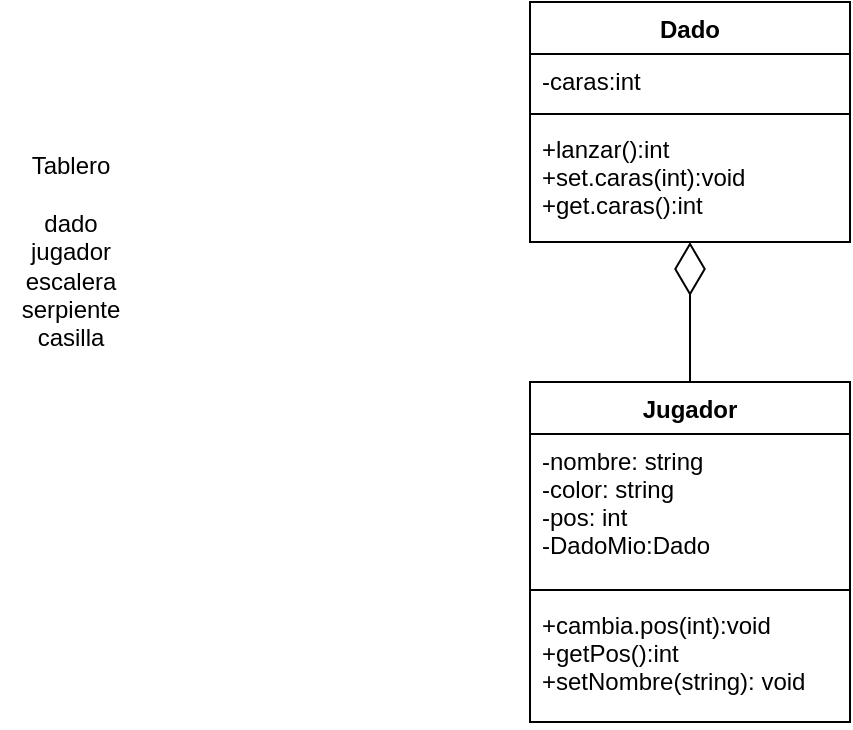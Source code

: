 <mxfile>
    <diagram id="w6gqXzVCLpeK5WQhAZA_" name="Página-1">
        <mxGraphModel dx="725" dy="498" grid="1" gridSize="10" guides="1" tooltips="1" connect="1" arrows="1" fold="1" page="1" pageScale="1" pageWidth="827" pageHeight="1169" math="0" shadow="0">
            <root>
                <mxCell id="0"/>
                <mxCell id="1" parent="0"/>
                <mxCell id="2" value="Tablero&lt;br&gt;&lt;br&gt;dado&lt;br&gt;jugador&lt;br&gt;escalera&lt;br&gt;serpiente&lt;br&gt;casilla&lt;br&gt;" style="text;html=1;align=center;verticalAlign=middle;resizable=0;points=[];autosize=1;strokeColor=none;fillColor=none;" vertex="1" parent="1">
                    <mxGeometry x="15" y="100" width="70" height="110" as="geometry"/>
                </mxCell>
                <mxCell id="3" value="Dado" style="swimlane;fontStyle=1;align=center;verticalAlign=top;childLayout=stackLayout;horizontal=1;startSize=26;horizontalStack=0;resizeParent=1;resizeParentMax=0;resizeLast=0;collapsible=1;marginBottom=0;" vertex="1" parent="1">
                    <mxGeometry x="280" y="30" width="160" height="120" as="geometry"/>
                </mxCell>
                <mxCell id="4" value="-caras:int" style="text;strokeColor=none;fillColor=none;align=left;verticalAlign=top;spacingLeft=4;spacingRight=4;overflow=hidden;rotatable=0;points=[[0,0.5],[1,0.5]];portConstraint=eastwest;" vertex="1" parent="3">
                    <mxGeometry y="26" width="160" height="26" as="geometry"/>
                </mxCell>
                <mxCell id="5" value="" style="line;strokeWidth=1;fillColor=none;align=left;verticalAlign=middle;spacingTop=-1;spacingLeft=3;spacingRight=3;rotatable=0;labelPosition=right;points=[];portConstraint=eastwest;strokeColor=inherit;" vertex="1" parent="3">
                    <mxGeometry y="52" width="160" height="8" as="geometry"/>
                </mxCell>
                <mxCell id="6" value="+lanzar():int&#10;+set.caras(int):void&#10;+get.caras():int" style="text;strokeColor=none;fillColor=none;align=left;verticalAlign=top;spacingLeft=4;spacingRight=4;overflow=hidden;rotatable=0;points=[[0,0.5],[1,0.5]];portConstraint=eastwest;" vertex="1" parent="3">
                    <mxGeometry y="60" width="160" height="60" as="geometry"/>
                </mxCell>
                <mxCell id="7" value="Jugador" style="swimlane;fontStyle=1;align=center;verticalAlign=top;childLayout=stackLayout;horizontal=1;startSize=26;horizontalStack=0;resizeParent=1;resizeParentMax=0;resizeLast=0;collapsible=1;marginBottom=0;" vertex="1" parent="1">
                    <mxGeometry x="280" y="220" width="160" height="170" as="geometry"/>
                </mxCell>
                <mxCell id="12" value="" style="endArrow=diamondThin;endFill=0;endSize=24;html=1;" edge="1" parent="7">
                    <mxGeometry width="160" relative="1" as="geometry">
                        <mxPoint x="80" as="sourcePoint"/>
                        <mxPoint x="80" y="-70" as="targetPoint"/>
                    </mxGeometry>
                </mxCell>
                <mxCell id="8" value="-nombre: string&#10;-color: string&#10;-pos: int&#10;-DadoMio:Dado" style="text;strokeColor=none;fillColor=none;align=left;verticalAlign=top;spacingLeft=4;spacingRight=4;overflow=hidden;rotatable=0;points=[[0,0.5],[1,0.5]];portConstraint=eastwest;" vertex="1" parent="7">
                    <mxGeometry y="26" width="160" height="74" as="geometry"/>
                </mxCell>
                <mxCell id="9" value="" style="line;strokeWidth=1;fillColor=none;align=left;verticalAlign=middle;spacingTop=-1;spacingLeft=3;spacingRight=3;rotatable=0;labelPosition=right;points=[];portConstraint=eastwest;strokeColor=inherit;" vertex="1" parent="7">
                    <mxGeometry y="100" width="160" height="8" as="geometry"/>
                </mxCell>
                <mxCell id="10" value="+cambia.pos(int):void&#10;+getPos():int&#10;+setNombre(string): void" style="text;strokeColor=none;fillColor=none;align=left;verticalAlign=top;spacingLeft=4;spacingRight=4;overflow=hidden;rotatable=0;points=[[0,0.5],[1,0.5]];portConstraint=eastwest;" vertex="1" parent="7">
                    <mxGeometry y="108" width="160" height="62" as="geometry"/>
                </mxCell>
            </root>
        </mxGraphModel>
    </diagram>
</mxfile>